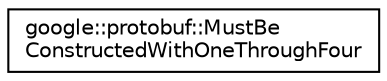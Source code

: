 digraph "类继承关系图"
{
 // LATEX_PDF_SIZE
  edge [fontname="Helvetica",fontsize="10",labelfontname="Helvetica",labelfontsize="10"];
  node [fontname="Helvetica",fontsize="10",shape=record];
  rankdir="LR";
  Node0 [label="google::protobuf::MustBe\lConstructedWithOneThroughFour",height=0.2,width=0.4,color="black", fillcolor="white", style="filled",URL="$classgoogle_1_1protobuf_1_1MustBeConstructedWithOneThroughFour.html",tooltip=" "];
}
